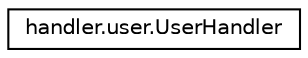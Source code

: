 digraph "Graphical Class Hierarchy"
{
  edge [fontname="Helvetica",fontsize="10",labelfontname="Helvetica",labelfontsize="10"];
  node [fontname="Helvetica",fontsize="10",shape=record];
  rankdir="LR";
  Node0 [label="handler.user.UserHandler",height=0.2,width=0.4,color="black", fillcolor="white", style="filled",URL="$classhandler_1_1user_1_1_user_handler.html"];
}
